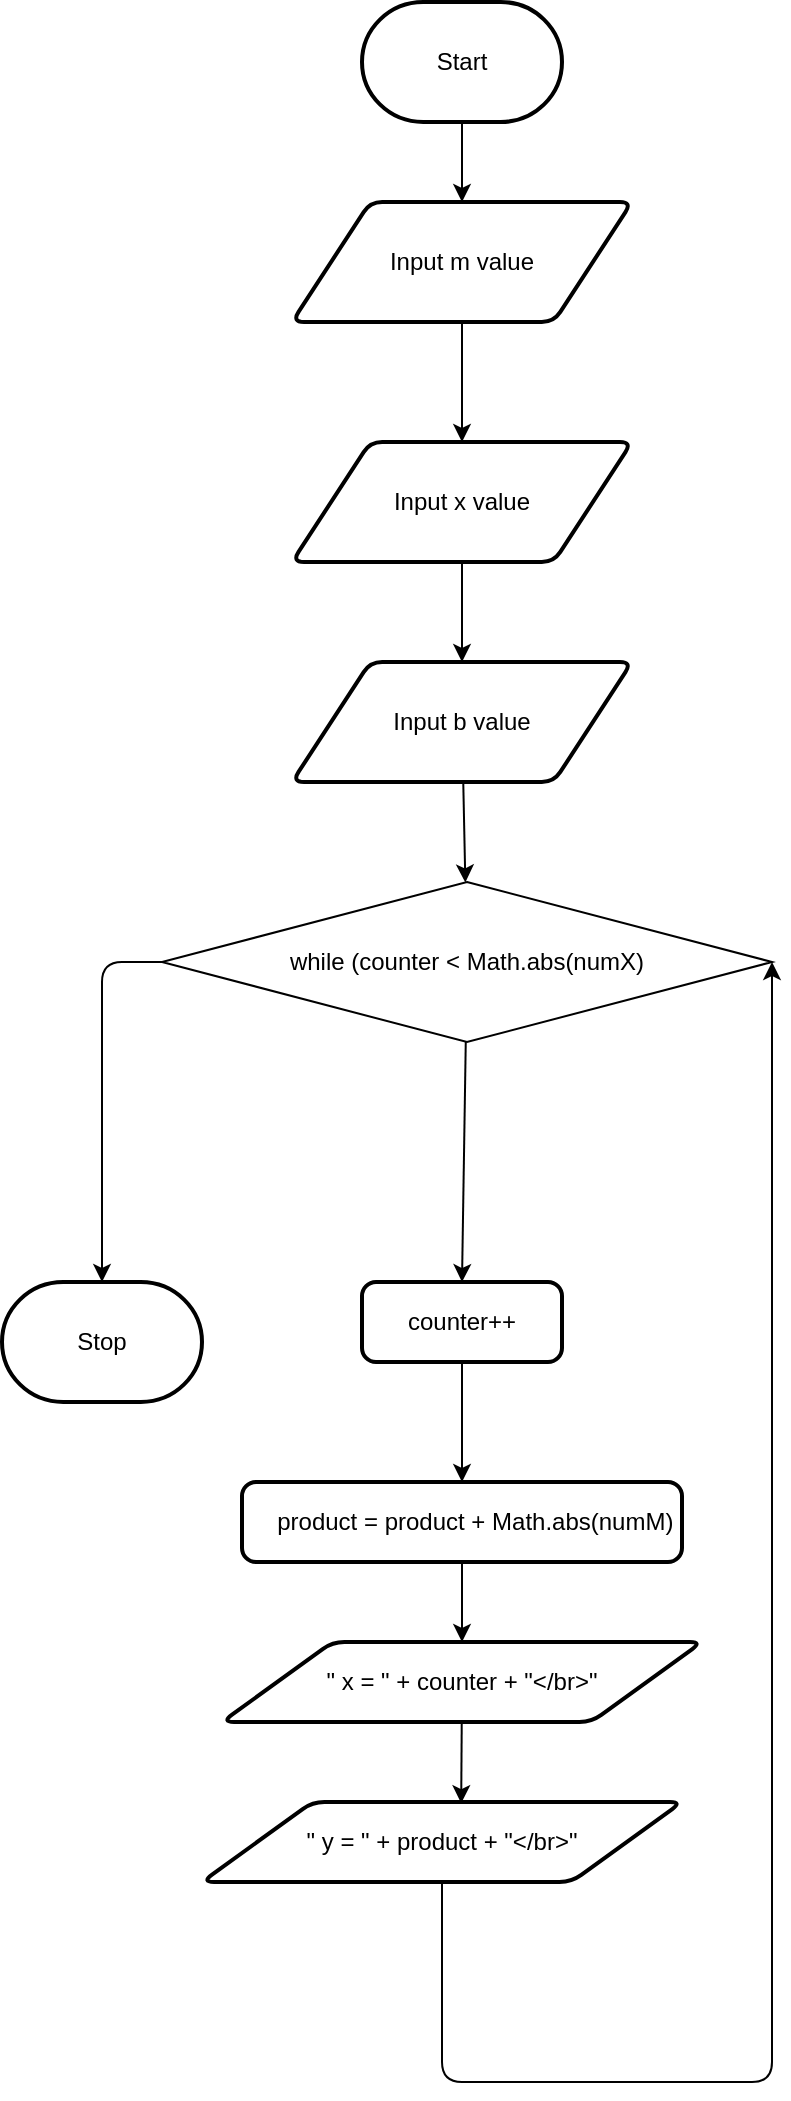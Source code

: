 <mxfile>
    <diagram id="GInHtZuMB5CcCfA9ihm7" name="Page-1">
        <mxGraphModel dx="1533" dy="1169" grid="1" gridSize="10" guides="1" tooltips="1" connect="1" arrows="1" fold="1" page="1" pageScale="1" pageWidth="850" pageHeight="1100" math="0" shadow="0">
            <root>
                <mxCell id="0"/>
                <mxCell id="1" parent="0"/>
                <mxCell id="29" style="edgeStyle=none;html=1;entryX=0.5;entryY=0;entryDx=0;entryDy=0;" edge="1" parent="1" source="2" target="3">
                    <mxGeometry relative="1" as="geometry"/>
                </mxCell>
                <mxCell id="2" value="Start" style="strokeWidth=2;html=1;shape=mxgraph.flowchart.terminator;whiteSpace=wrap;" parent="1" vertex="1">
                    <mxGeometry x="310" y="230" width="100" height="60" as="geometry"/>
                </mxCell>
                <mxCell id="30" style="edgeStyle=none;html=1;entryX=0.5;entryY=0;entryDx=0;entryDy=0;" edge="1" parent="1" source="3" target="13">
                    <mxGeometry relative="1" as="geometry"/>
                </mxCell>
                <mxCell id="3" value="Input m value" style="shape=parallelogram;html=1;strokeWidth=2;perimeter=parallelogramPerimeter;whiteSpace=wrap;rounded=1;arcSize=12;size=0.23;" parent="1" vertex="1">
                    <mxGeometry x="275" y="330" width="170" height="60" as="geometry"/>
                </mxCell>
                <mxCell id="23" style="edgeStyle=none;html=1;entryX=0.54;entryY=0.015;entryDx=0;entryDy=0;entryPerimeter=0;" edge="1" parent="1" source="5" target="22">
                    <mxGeometry relative="1" as="geometry"/>
                </mxCell>
                <mxCell id="5" value="&quot; x = &quot; + counter + &quot;&amp;lt;/br&amp;gt;&quot;" style="shape=parallelogram;html=1;strokeWidth=2;perimeter=parallelogramPerimeter;whiteSpace=wrap;rounded=1;arcSize=12;size=0.23;" parent="1" vertex="1">
                    <mxGeometry x="240" y="1050" width="240" height="40" as="geometry"/>
                </mxCell>
                <mxCell id="6" value="Stop" style="strokeWidth=2;html=1;shape=mxgraph.flowchart.terminator;whiteSpace=wrap;" parent="1" vertex="1">
                    <mxGeometry x="130" y="870" width="100" height="60" as="geometry"/>
                </mxCell>
                <mxCell id="27" style="edgeStyle=none;html=1;" edge="1" parent="1" source="13" target="14">
                    <mxGeometry relative="1" as="geometry"/>
                </mxCell>
                <mxCell id="13" value="Input x value" style="shape=parallelogram;html=1;strokeWidth=2;perimeter=parallelogramPerimeter;whiteSpace=wrap;rounded=1;arcSize=12;size=0.23;" vertex="1" parent="1">
                    <mxGeometry x="275" y="450" width="170" height="60" as="geometry"/>
                </mxCell>
                <mxCell id="26" style="edgeStyle=none;html=1;" edge="1" parent="1" source="14" target="15">
                    <mxGeometry relative="1" as="geometry"/>
                </mxCell>
                <mxCell id="14" value="Input b value" style="shape=parallelogram;html=1;strokeWidth=2;perimeter=parallelogramPerimeter;whiteSpace=wrap;rounded=1;arcSize=12;size=0.23;" vertex="1" parent="1">
                    <mxGeometry x="275" y="560" width="170" height="60" as="geometry"/>
                </mxCell>
                <mxCell id="16" style="edgeStyle=none;html=1;" edge="1" parent="1" source="15">
                    <mxGeometry relative="1" as="geometry">
                        <mxPoint x="360" y="870" as="targetPoint"/>
                    </mxGeometry>
                </mxCell>
                <mxCell id="17" style="edgeStyle=none;html=1;entryX=0.5;entryY=0;entryDx=0;entryDy=0;entryPerimeter=0;" edge="1" parent="1" source="15" target="6">
                    <mxGeometry relative="1" as="geometry">
                        <Array as="points">
                            <mxPoint x="180" y="710"/>
                        </Array>
                    </mxGeometry>
                </mxCell>
                <mxCell id="15" value="while (counter &amp;lt; Math.abs(numX)" style="rhombus;whiteSpace=wrap;html=1;" vertex="1" parent="1">
                    <mxGeometry x="210" y="670" width="305" height="80" as="geometry"/>
                </mxCell>
                <mxCell id="21" style="edgeStyle=none;html=1;entryX=0.5;entryY=0;entryDx=0;entryDy=0;" edge="1" parent="1" source="18" target="20">
                    <mxGeometry relative="1" as="geometry"/>
                </mxCell>
                <mxCell id="18" value="counter++" style="rounded=1;whiteSpace=wrap;html=1;absoluteArcSize=1;arcSize=14;strokeWidth=2;" vertex="1" parent="1">
                    <mxGeometry x="310" y="870" width="100" height="40" as="geometry"/>
                </mxCell>
                <mxCell id="24" style="edgeStyle=none;html=1;entryX=0.5;entryY=0;entryDx=0;entryDy=0;" edge="1" parent="1" source="20" target="5">
                    <mxGeometry relative="1" as="geometry"/>
                </mxCell>
                <mxCell id="20" value="&lt;div&gt;&amp;nbsp; &amp;nbsp; product = product + Math.abs(numM)&lt;/div&gt;" style="rounded=1;whiteSpace=wrap;html=1;absoluteArcSize=1;arcSize=14;strokeWidth=2;" vertex="1" parent="1">
                    <mxGeometry x="250" y="970" width="220" height="40" as="geometry"/>
                </mxCell>
                <mxCell id="25" style="edgeStyle=none;html=1;entryX=1;entryY=0.5;entryDx=0;entryDy=0;" edge="1" parent="1" source="22" target="15">
                    <mxGeometry relative="1" as="geometry">
                        <Array as="points">
                            <mxPoint x="350" y="1270"/>
                            <mxPoint x="515" y="1270"/>
                        </Array>
                    </mxGeometry>
                </mxCell>
                <mxCell id="22" value="&quot; y = &quot; + product + &quot;&amp;lt;/br&amp;gt;&quot;" style="shape=parallelogram;html=1;strokeWidth=2;perimeter=parallelogramPerimeter;whiteSpace=wrap;rounded=1;arcSize=12;size=0.23;" vertex="1" parent="1">
                    <mxGeometry x="230" y="1130" width="240" height="40" as="geometry"/>
                </mxCell>
            </root>
        </mxGraphModel>
    </diagram>
</mxfile>